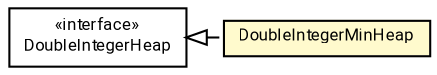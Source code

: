 #!/usr/local/bin/dot
#
# Class diagram 
# Generated by UMLGraph version R5_7_2-60-g0e99a6 (http://www.spinellis.gr/umlgraph/)
#

digraph G {
	graph [fontnames="svg"]
	edge [fontname="Roboto",fontsize=7,labelfontname="Roboto",labelfontsize=7,color="black"];
	node [fontname="Roboto",fontcolor="black",fontsize=8,shape=plaintext,margin=0,width=0,height=0];
	nodesep=0.15;
	ranksep=0.25;
	rankdir=LR;
	// de.lmu.ifi.dbs.elki.utilities.datastructures.heap.DoubleIntegerHeap
	c3550412 [label=<<table title="de.lmu.ifi.dbs.elki.utilities.datastructures.heap.DoubleIntegerHeap" border="0" cellborder="1" cellspacing="0" cellpadding="2" href="DoubleIntegerHeap.html" target="_parent">
		<tr><td><table border="0" cellspacing="0" cellpadding="1">
		<tr><td align="center" balign="center"> &#171;interface&#187; </td></tr>
		<tr><td align="center" balign="center"> <font face="Roboto">DoubleIntegerHeap</font> </td></tr>
		</table></td></tr>
		</table>>, URL="DoubleIntegerHeap.html"];
	// de.lmu.ifi.dbs.elki.utilities.datastructures.heap.DoubleIntegerMinHeap
	c3550432 [label=<<table title="de.lmu.ifi.dbs.elki.utilities.datastructures.heap.DoubleIntegerMinHeap" border="0" cellborder="1" cellspacing="0" cellpadding="2" bgcolor="lemonChiffon" href="DoubleIntegerMinHeap.html" target="_parent">
		<tr><td><table border="0" cellspacing="0" cellpadding="1">
		<tr><td align="center" balign="center"> <font face="Roboto">DoubleIntegerMinHeap</font> </td></tr>
		</table></td></tr>
		</table>>, URL="DoubleIntegerMinHeap.html"];
	// de.lmu.ifi.dbs.elki.utilities.datastructures.heap.DoubleIntegerMinHeap implements de.lmu.ifi.dbs.elki.utilities.datastructures.heap.DoubleIntegerHeap
	c3550412 -> c3550432 [arrowtail=empty,style=dashed,dir=back,weight=9];
}

